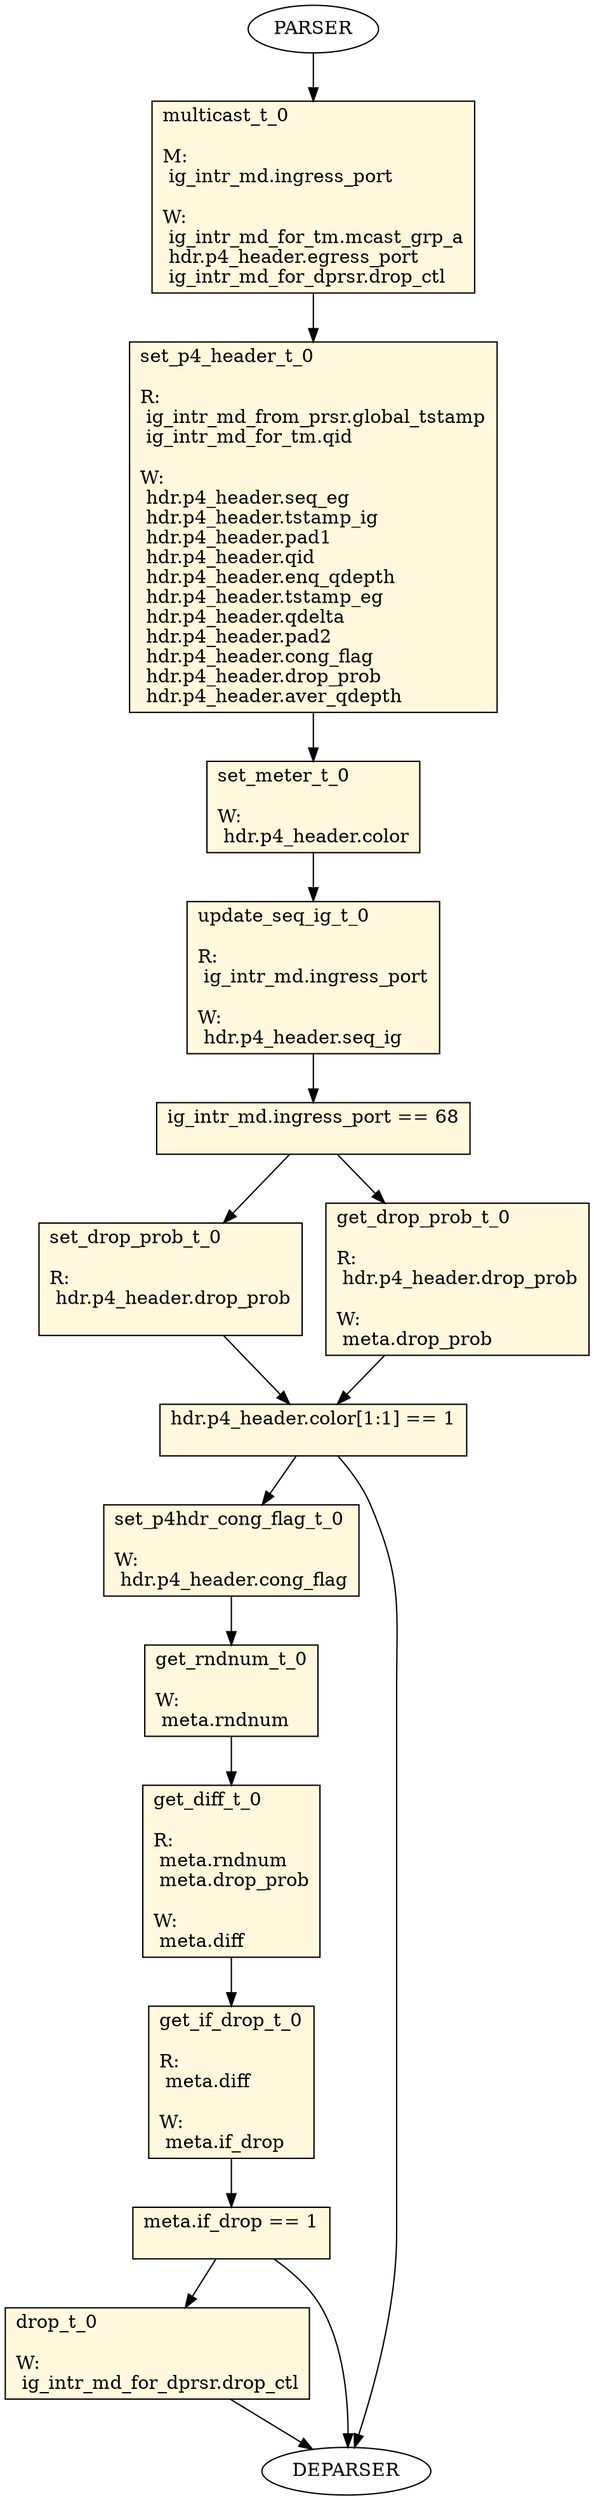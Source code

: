 digraph ingress {
multicast_t_0 [ shape=record, style="filled", fillcolor=cornsilk, label="multicast_t_0\l\l
M:\l
 ig_intr_md.ingress_port\l
\lW:\l
 ig_intr_md_for_tm.mcast_grp_a\l
 hdr.p4_header.egress_port\l
 ig_intr_md_for_dprsr.drop_ctl\l
 "];
set_p4_header_t_0 [ shape=record, style="filled", fillcolor=cornsilk, label="set_p4_header_t_0\l\l
R:\l
 ig_intr_md_from_prsr.global_tstamp\l
 ig_intr_md_for_tm.qid\l
\lW:\l
 hdr.p4_header.seq_eg\l
 hdr.p4_header.tstamp_ig\l
 hdr.p4_header.pad1\l
 hdr.p4_header.qid\l
 hdr.p4_header.enq_qdepth\l
 hdr.p4_header.tstamp_eg\l
 hdr.p4_header.qdelta\l
 hdr.p4_header.pad2\l
 hdr.p4_header.cong_flag\l
 hdr.p4_header.drop_prob\l
 hdr.p4_header.aver_qdepth\l
 "];
set_meter_t_0 [ shape=record, style="filled", fillcolor=cornsilk, label="set_meter_t_0\l\l
W:\l
 hdr.p4_header.color\l
 "];
update_seq_ig_t_0 [ shape=record, style="filled", fillcolor=cornsilk, label="update_seq_ig_t_0\l\l
R:\l
 ig_intr_md.ingress_port\l
\lW:\l
 hdr.p4_header.seq_ig\l
 "];
cond_4 [ shape=record, style="filled", fillcolor=cornsilk, label="ig_intr_md.ingress_port == 68\l\l
 "];
set_drop_prob_t_0 [ shape=record, style="filled", fillcolor=cornsilk, label="set_drop_prob_t_0\l\l
R:\l
 hdr.p4_header.drop_prob\l
\l "];
get_drop_prob_t_0 [ shape=record, style="filled", fillcolor=cornsilk, label="get_drop_prob_t_0\l\l
R:\l
 hdr.p4_header.drop_prob\l
\lW:\l
 meta.drop_prob\l
 "];
cond_5 [ shape=record, style="filled", fillcolor=cornsilk, label="hdr.p4_header.color[1:1] == 1\l\l
 "];
set_p4hdr_cong_flag_t_0 [ shape=record, style="filled", fillcolor=cornsilk, label="set_p4hdr_cong_flag_t_0\l\l
W:\l
 hdr.p4_header.cong_flag\l
 "];
get_rndnum_t_0 [ shape=record, style="filled", fillcolor=cornsilk, label="get_rndnum_t_0\l\l
W:\l
 meta.rndnum\l
 "];
get_diff_t_0 [ shape=record, style="filled", fillcolor=cornsilk, label="get_diff_t_0\l\l
R:\l
 meta.rndnum\l
 meta.drop_prob\l
\lW:\l
 meta.diff\l
 "];
get_if_drop_t_0 [ shape=record, style="filled", fillcolor=cornsilk, label="get_if_drop_t_0\l\l
R:\l
 meta.diff\l
\lW:\l
 meta.if_drop\l
 "];
cond_6 [ shape=record, style="filled", fillcolor=cornsilk, label="meta.if_drop == 1\l\l
 "];
drop_t_0 [ shape=record, style="filled", fillcolor=cornsilk, label="drop_t_0\l\l
W:\l
 ig_intr_md_for_dprsr.drop_ctl\l
 "];
    PARSER -> multicast_t_0
    multicast_t_0 -> set_p4_header_t_0
    set_p4_header_t_0 -> set_meter_t_0
    set_meter_t_0 -> update_seq_ig_t_0
    update_seq_ig_t_0 -> cond_4
    cond_4 -> set_drop_prob_t_0
    cond_4 -> get_drop_prob_t_0
    set_drop_prob_t_0 -> cond_5
    get_drop_prob_t_0 -> cond_5
    cond_5 -> set_p4hdr_cong_flag_t_0
    cond_5 -> DEPARSER
    set_p4hdr_cong_flag_t_0 -> get_rndnum_t_0
    get_rndnum_t_0 -> get_diff_t_0
    get_diff_t_0 -> get_if_drop_t_0
    get_if_drop_t_0 -> cond_6
    cond_6 -> drop_t_0
    cond_6 -> DEPARSER
    drop_t_0 -> DEPARSER
}
